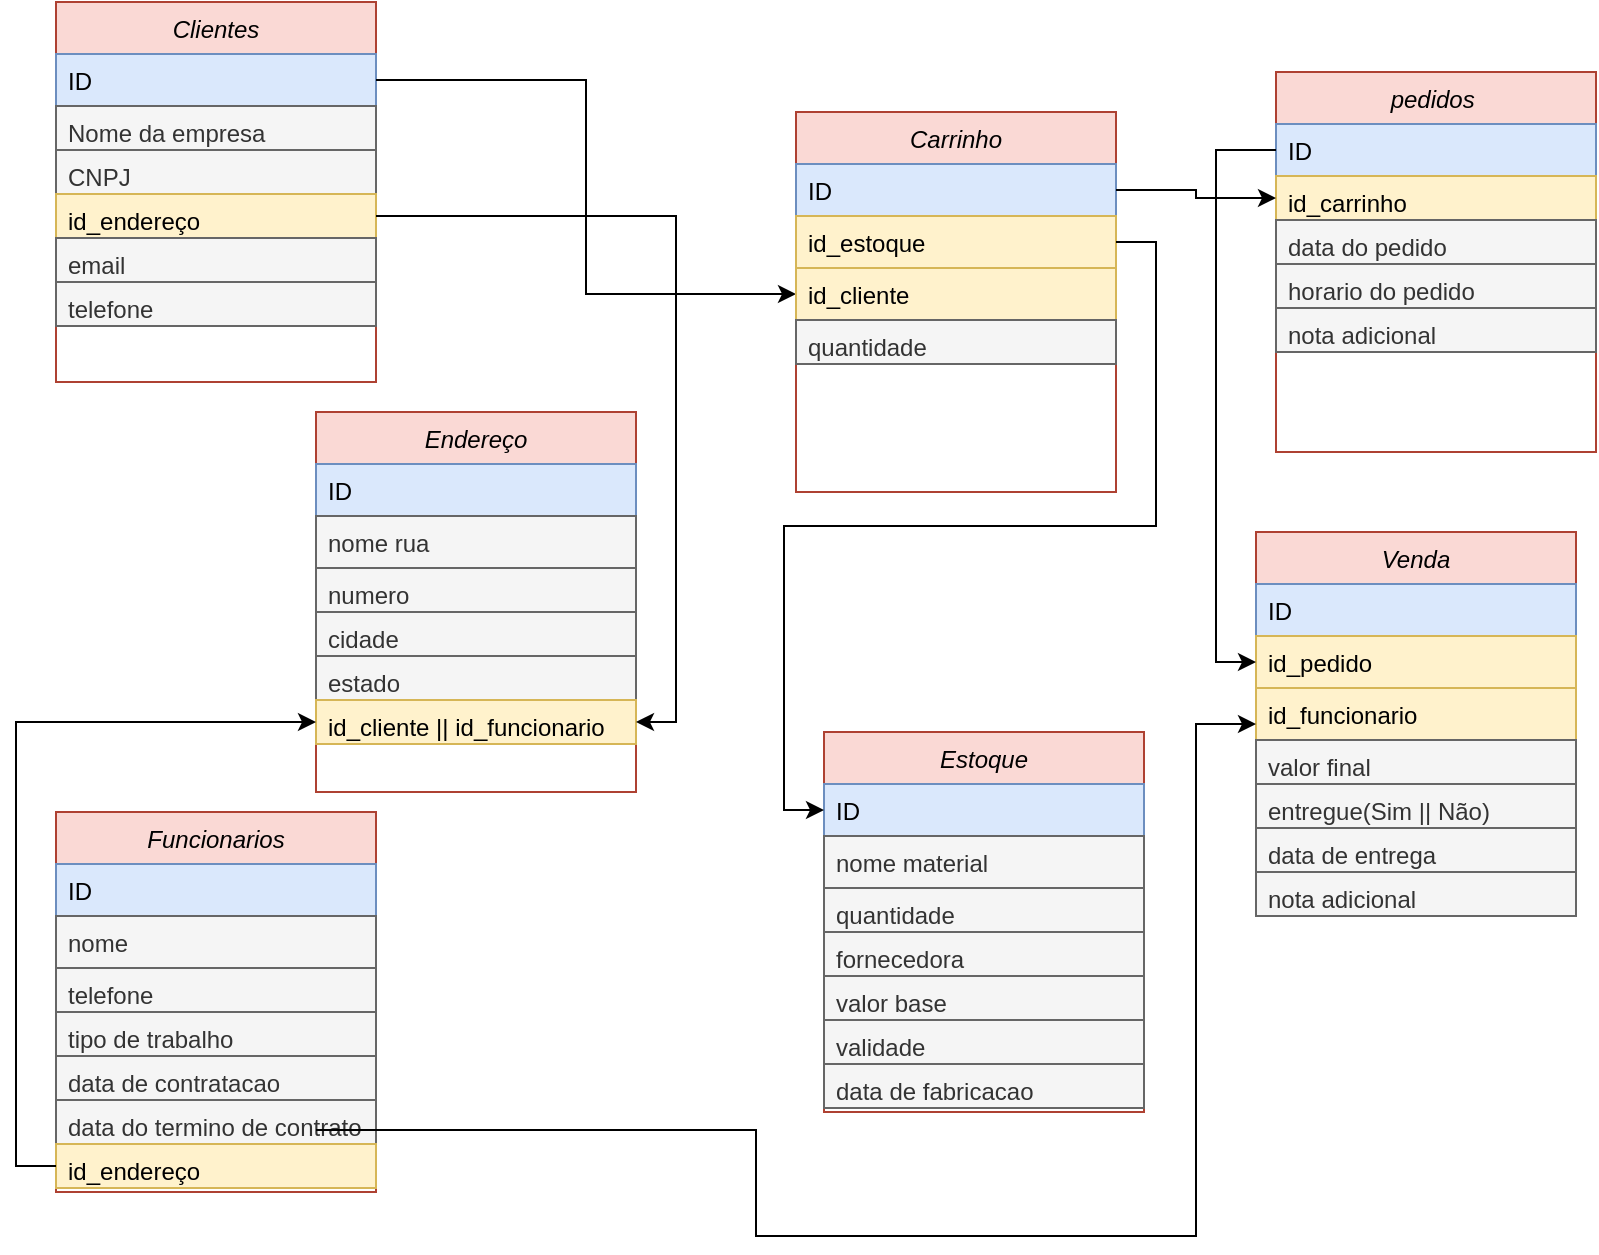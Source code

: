 <mxfile version="21.6.5" type="device">
  <diagram id="C5RBs43oDa-KdzZeNtuy" name="Page-1">
    <mxGraphModel dx="1114" dy="664" grid="1" gridSize="10" guides="1" tooltips="1" connect="1" arrows="1" fold="1" page="1" pageScale="1" pageWidth="827" pageHeight="1169" math="0" shadow="0">
      <root>
        <mxCell id="WIyWlLk6GJQsqaUBKTNV-0" />
        <mxCell id="WIyWlLk6GJQsqaUBKTNV-1" parent="WIyWlLk6GJQsqaUBKTNV-0" />
        <mxCell id="hbyija0YCLgtKDK6xg1o-0" value="pedidos " style="swimlane;fontStyle=2;align=center;verticalAlign=top;childLayout=stackLayout;horizontal=1;startSize=26;horizontalStack=0;resizeParent=1;resizeLast=0;collapsible=1;marginBottom=0;rounded=0;shadow=0;strokeWidth=1;fillColor=#fad9d5;strokeColor=#ae4132;" vertex="1" parent="WIyWlLk6GJQsqaUBKTNV-1">
          <mxGeometry x="640" y="50" width="160" height="190" as="geometry">
            <mxRectangle x="230" y="140" width="160" height="26" as="alternateBounds" />
          </mxGeometry>
        </mxCell>
        <mxCell id="hbyija0YCLgtKDK6xg1o-1" value="ID" style="text;align=left;verticalAlign=top;spacingLeft=4;spacingRight=4;overflow=hidden;rotatable=0;points=[[0,0.5],[1,0.5]];portConstraint=eastwest;fillColor=#dae8fc;strokeColor=#6c8ebf;" vertex="1" parent="hbyija0YCLgtKDK6xg1o-0">
          <mxGeometry y="26" width="160" height="26" as="geometry" />
        </mxCell>
        <mxCell id="hbyija0YCLgtKDK6xg1o-4" value="id_carrinho" style="text;align=left;verticalAlign=top;spacingLeft=4;spacingRight=4;overflow=hidden;rotatable=0;points=[[0,0.5],[1,0.5]];portConstraint=eastwest;rounded=0;shadow=0;html=0;fillColor=#fff2cc;strokeColor=#d6b656;" vertex="1" parent="hbyija0YCLgtKDK6xg1o-0">
          <mxGeometry y="52" width="160" height="22" as="geometry" />
        </mxCell>
        <mxCell id="hbyija0YCLgtKDK6xg1o-5" value="data do pedido" style="text;align=left;verticalAlign=top;spacingLeft=4;spacingRight=4;overflow=hidden;rotatable=0;points=[[0,0.5],[1,0.5]];portConstraint=eastwest;rounded=0;shadow=0;html=0;fillColor=#f5f5f5;fontColor=#333333;strokeColor=#666666;" vertex="1" parent="hbyija0YCLgtKDK6xg1o-0">
          <mxGeometry y="74" width="160" height="22" as="geometry" />
        </mxCell>
        <mxCell id="hbyija0YCLgtKDK6xg1o-6" value="horario do pedido" style="text;align=left;verticalAlign=top;spacingLeft=4;spacingRight=4;overflow=hidden;rotatable=0;points=[[0,0.5],[1,0.5]];portConstraint=eastwest;rounded=0;shadow=0;html=0;fillColor=#f5f5f5;fontColor=#333333;strokeColor=#666666;" vertex="1" parent="hbyija0YCLgtKDK6xg1o-0">
          <mxGeometry y="96" width="160" height="22" as="geometry" />
        </mxCell>
        <mxCell id="hbyija0YCLgtKDK6xg1o-68" value="nota adicional" style="text;align=left;verticalAlign=top;spacingLeft=4;spacingRight=4;overflow=hidden;rotatable=0;points=[[0,0.5],[1,0.5]];portConstraint=eastwest;rounded=0;shadow=0;html=0;fillColor=#f5f5f5;fontColor=#333333;strokeColor=#666666;" vertex="1" parent="hbyija0YCLgtKDK6xg1o-0">
          <mxGeometry y="118" width="160" height="22" as="geometry" />
        </mxCell>
        <mxCell id="hbyija0YCLgtKDK6xg1o-7" value="Estoque" style="swimlane;fontStyle=2;align=center;verticalAlign=top;childLayout=stackLayout;horizontal=1;startSize=26;horizontalStack=0;resizeParent=1;resizeLast=0;collapsible=1;marginBottom=0;rounded=0;shadow=0;strokeWidth=1;fillColor=#fad9d5;strokeColor=#ae4132;" vertex="1" parent="WIyWlLk6GJQsqaUBKTNV-1">
          <mxGeometry x="414" y="380" width="160" height="190" as="geometry">
            <mxRectangle x="230" y="140" width="160" height="26" as="alternateBounds" />
          </mxGeometry>
        </mxCell>
        <mxCell id="hbyija0YCLgtKDK6xg1o-8" value="ID" style="text;align=left;verticalAlign=top;spacingLeft=4;spacingRight=4;overflow=hidden;rotatable=0;points=[[0,0.5],[1,0.5]];portConstraint=eastwest;fillColor=#dae8fc;strokeColor=#6c8ebf;" vertex="1" parent="hbyija0YCLgtKDK6xg1o-7">
          <mxGeometry y="26" width="160" height="26" as="geometry" />
        </mxCell>
        <mxCell id="hbyija0YCLgtKDK6xg1o-9" value="nome material" style="text;align=left;verticalAlign=top;spacingLeft=4;spacingRight=4;overflow=hidden;rotatable=0;points=[[0,0.5],[1,0.5]];portConstraint=eastwest;rounded=0;shadow=0;html=0;fillColor=#f5f5f5;strokeColor=#666666;fontColor=#333333;" vertex="1" parent="hbyija0YCLgtKDK6xg1o-7">
          <mxGeometry y="52" width="160" height="26" as="geometry" />
        </mxCell>
        <mxCell id="hbyija0YCLgtKDK6xg1o-10" value="quantidade" style="text;align=left;verticalAlign=top;spacingLeft=4;spacingRight=4;overflow=hidden;rotatable=0;points=[[0,0.5],[1,0.5]];portConstraint=eastwest;rounded=0;shadow=0;html=0;fillColor=#f5f5f5;strokeColor=#666666;fontColor=#333333;" vertex="1" parent="hbyija0YCLgtKDK6xg1o-7">
          <mxGeometry y="78" width="160" height="22" as="geometry" />
        </mxCell>
        <mxCell id="hbyija0YCLgtKDK6xg1o-11" value="fornecedora" style="text;align=left;verticalAlign=top;spacingLeft=4;spacingRight=4;overflow=hidden;rotatable=0;points=[[0,0.5],[1,0.5]];portConstraint=eastwest;rounded=0;shadow=0;html=0;fillColor=#f5f5f5;fontColor=#333333;strokeColor=#666666;" vertex="1" parent="hbyija0YCLgtKDK6xg1o-7">
          <mxGeometry y="100" width="160" height="22" as="geometry" />
        </mxCell>
        <mxCell id="hbyija0YCLgtKDK6xg1o-12" value="valor base" style="text;align=left;verticalAlign=top;spacingLeft=4;spacingRight=4;overflow=hidden;rotatable=0;points=[[0,0.5],[1,0.5]];portConstraint=eastwest;rounded=0;shadow=0;html=0;fillColor=#f5f5f5;fontColor=#333333;strokeColor=#666666;" vertex="1" parent="hbyija0YCLgtKDK6xg1o-7">
          <mxGeometry y="122" width="160" height="22" as="geometry" />
        </mxCell>
        <mxCell id="hbyija0YCLgtKDK6xg1o-13" value="validade" style="text;align=left;verticalAlign=top;spacingLeft=4;spacingRight=4;overflow=hidden;rotatable=0;points=[[0,0.5],[1,0.5]];portConstraint=eastwest;rounded=0;shadow=0;html=0;fillColor=#f5f5f5;fontColor=#333333;strokeColor=#666666;" vertex="1" parent="hbyija0YCLgtKDK6xg1o-7">
          <mxGeometry y="144" width="160" height="22" as="geometry" />
        </mxCell>
        <mxCell id="hbyija0YCLgtKDK6xg1o-51" value="data de fabricacao" style="text;align=left;verticalAlign=top;spacingLeft=4;spacingRight=4;overflow=hidden;rotatable=0;points=[[0,0.5],[1,0.5]];portConstraint=eastwest;rounded=0;shadow=0;html=0;fillColor=#f5f5f5;fontColor=#333333;strokeColor=#666666;" vertex="1" parent="hbyija0YCLgtKDK6xg1o-7">
          <mxGeometry y="166" width="160" height="22" as="geometry" />
        </mxCell>
        <mxCell id="hbyija0YCLgtKDK6xg1o-14" value="Funcionarios" style="swimlane;fontStyle=2;align=center;verticalAlign=top;childLayout=stackLayout;horizontal=1;startSize=26;horizontalStack=0;resizeParent=1;resizeLast=0;collapsible=1;marginBottom=0;rounded=0;shadow=0;strokeWidth=1;fillColor=#fad9d5;strokeColor=#ae4132;" vertex="1" parent="WIyWlLk6GJQsqaUBKTNV-1">
          <mxGeometry x="30" y="420" width="160" height="190" as="geometry">
            <mxRectangle x="230" y="140" width="160" height="26" as="alternateBounds" />
          </mxGeometry>
        </mxCell>
        <mxCell id="hbyija0YCLgtKDK6xg1o-15" value="ID" style="text;align=left;verticalAlign=top;spacingLeft=4;spacingRight=4;overflow=hidden;rotatable=0;points=[[0,0.5],[1,0.5]];portConstraint=eastwest;fillColor=#dae8fc;strokeColor=#6c8ebf;" vertex="1" parent="hbyija0YCLgtKDK6xg1o-14">
          <mxGeometry y="26" width="160" height="26" as="geometry" />
        </mxCell>
        <mxCell id="hbyija0YCLgtKDK6xg1o-16" value="nome" style="text;align=left;verticalAlign=top;spacingLeft=4;spacingRight=4;overflow=hidden;rotatable=0;points=[[0,0.5],[1,0.5]];portConstraint=eastwest;rounded=0;shadow=0;html=0;fillColor=#f5f5f5;strokeColor=#666666;fontColor=#333333;" vertex="1" parent="hbyija0YCLgtKDK6xg1o-14">
          <mxGeometry y="52" width="160" height="26" as="geometry" />
        </mxCell>
        <mxCell id="hbyija0YCLgtKDK6xg1o-17" value="telefone" style="text;align=left;verticalAlign=top;spacingLeft=4;spacingRight=4;overflow=hidden;rotatable=0;points=[[0,0.5],[1,0.5]];portConstraint=eastwest;rounded=0;shadow=0;html=0;fillColor=#f5f5f5;strokeColor=#666666;fontColor=#333333;" vertex="1" parent="hbyija0YCLgtKDK6xg1o-14">
          <mxGeometry y="78" width="160" height="22" as="geometry" />
        </mxCell>
        <mxCell id="hbyija0YCLgtKDK6xg1o-18" value="tipo de trabalho" style="text;align=left;verticalAlign=top;spacingLeft=4;spacingRight=4;overflow=hidden;rotatable=0;points=[[0,0.5],[1,0.5]];portConstraint=eastwest;rounded=0;shadow=0;html=0;fillColor=#f5f5f5;strokeColor=#666666;fontColor=#333333;" vertex="1" parent="hbyija0YCLgtKDK6xg1o-14">
          <mxGeometry y="100" width="160" height="22" as="geometry" />
        </mxCell>
        <mxCell id="hbyija0YCLgtKDK6xg1o-19" value="data de contratacao" style="text;align=left;verticalAlign=top;spacingLeft=4;spacingRight=4;overflow=hidden;rotatable=0;points=[[0,0.5],[1,0.5]];portConstraint=eastwest;rounded=0;shadow=0;html=0;fillColor=#f5f5f5;strokeColor=#666666;fontColor=#333333;" vertex="1" parent="hbyija0YCLgtKDK6xg1o-14">
          <mxGeometry y="122" width="160" height="22" as="geometry" />
        </mxCell>
        <mxCell id="hbyija0YCLgtKDK6xg1o-20" value="data do termino de contrato" style="text;align=left;verticalAlign=top;spacingLeft=4;spacingRight=4;overflow=hidden;rotatable=0;points=[[0,0.5],[1,0.5]];portConstraint=eastwest;rounded=0;shadow=0;html=0;fillColor=#f5f5f5;fontColor=#333333;strokeColor=#666666;" vertex="1" parent="hbyija0YCLgtKDK6xg1o-14">
          <mxGeometry y="144" width="160" height="22" as="geometry" />
        </mxCell>
        <mxCell id="hbyija0YCLgtKDK6xg1o-53" value="id_endereço" style="text;align=left;verticalAlign=top;spacingLeft=4;spacingRight=4;overflow=hidden;rotatable=0;points=[[0,0.5],[1,0.5]];portConstraint=eastwest;rounded=0;shadow=0;html=0;fillColor=#fff2cc;strokeColor=#d6b656;" vertex="1" parent="hbyija0YCLgtKDK6xg1o-14">
          <mxGeometry y="166" width="160" height="22" as="geometry" />
        </mxCell>
        <mxCell id="hbyija0YCLgtKDK6xg1o-21" value="Clientes" style="swimlane;fontStyle=2;align=center;verticalAlign=top;childLayout=stackLayout;horizontal=1;startSize=26;horizontalStack=0;resizeParent=1;resizeLast=0;collapsible=1;marginBottom=0;rounded=0;shadow=0;strokeWidth=1;fillColor=#fad9d5;strokeColor=#ae4132;" vertex="1" parent="WIyWlLk6GJQsqaUBKTNV-1">
          <mxGeometry x="30" y="15" width="160" height="190" as="geometry">
            <mxRectangle x="230" y="140" width="160" height="26" as="alternateBounds" />
          </mxGeometry>
        </mxCell>
        <mxCell id="hbyija0YCLgtKDK6xg1o-22" value="ID" style="text;align=left;verticalAlign=top;spacingLeft=4;spacingRight=4;overflow=hidden;rotatable=0;points=[[0,0.5],[1,0.5]];portConstraint=eastwest;fillColor=#dae8fc;strokeColor=#6c8ebf;" vertex="1" parent="hbyija0YCLgtKDK6xg1o-21">
          <mxGeometry y="26" width="160" height="26" as="geometry" />
        </mxCell>
        <mxCell id="hbyija0YCLgtKDK6xg1o-26" value="Nome da empresa" style="text;align=left;verticalAlign=top;spacingLeft=4;spacingRight=4;overflow=hidden;rotatable=0;points=[[0,0.5],[1,0.5]];portConstraint=eastwest;rounded=0;shadow=0;html=0;fillColor=#f5f5f5;fontColor=#333333;strokeColor=#666666;" vertex="1" parent="hbyija0YCLgtKDK6xg1o-21">
          <mxGeometry y="52" width="160" height="22" as="geometry" />
        </mxCell>
        <mxCell id="hbyija0YCLgtKDK6xg1o-34" value="CNPJ" style="text;align=left;verticalAlign=top;spacingLeft=4;spacingRight=4;overflow=hidden;rotatable=0;points=[[0,0.5],[1,0.5]];portConstraint=eastwest;rounded=0;shadow=0;html=0;fillColor=#f5f5f5;fontColor=#333333;strokeColor=#666666;" vertex="1" parent="hbyija0YCLgtKDK6xg1o-21">
          <mxGeometry y="74" width="160" height="22" as="geometry" />
        </mxCell>
        <mxCell id="hbyija0YCLgtKDK6xg1o-35" value="id_endereço" style="text;align=left;verticalAlign=top;spacingLeft=4;spacingRight=4;overflow=hidden;rotatable=0;points=[[0,0.5],[1,0.5]];portConstraint=eastwest;rounded=0;shadow=0;html=0;fillColor=#fff2cc;strokeColor=#d6b656;" vertex="1" parent="hbyija0YCLgtKDK6xg1o-21">
          <mxGeometry y="96" width="160" height="22" as="geometry" />
        </mxCell>
        <mxCell id="hbyija0YCLgtKDK6xg1o-43" value="email" style="text;align=left;verticalAlign=top;spacingLeft=4;spacingRight=4;overflow=hidden;rotatable=0;points=[[0,0.5],[1,0.5]];portConstraint=eastwest;rounded=0;shadow=0;html=0;fillColor=#f5f5f5;fontColor=#333333;strokeColor=#666666;" vertex="1" parent="hbyija0YCLgtKDK6xg1o-21">
          <mxGeometry y="118" width="160" height="22" as="geometry" />
        </mxCell>
        <mxCell id="hbyija0YCLgtKDK6xg1o-50" value="telefone" style="text;align=left;verticalAlign=top;spacingLeft=4;spacingRight=4;overflow=hidden;rotatable=0;points=[[0,0.5],[1,0.5]];portConstraint=eastwest;rounded=0;shadow=0;html=0;fillColor=#f5f5f5;fontColor=#333333;strokeColor=#666666;" vertex="1" parent="hbyija0YCLgtKDK6xg1o-21">
          <mxGeometry y="140" width="160" height="22" as="geometry" />
        </mxCell>
        <mxCell id="hbyija0YCLgtKDK6xg1o-28" value="Venda" style="swimlane;fontStyle=2;align=center;verticalAlign=top;childLayout=stackLayout;horizontal=1;startSize=26;horizontalStack=0;resizeParent=1;resizeLast=0;collapsible=1;marginBottom=0;rounded=0;shadow=0;strokeWidth=1;fillColor=#fad9d5;strokeColor=#ae4132;" vertex="1" parent="WIyWlLk6GJQsqaUBKTNV-1">
          <mxGeometry x="630" y="280" width="160" height="192" as="geometry">
            <mxRectangle x="230" y="140" width="160" height="26" as="alternateBounds" />
          </mxGeometry>
        </mxCell>
        <mxCell id="hbyija0YCLgtKDK6xg1o-29" value="ID" style="text;align=left;verticalAlign=top;spacingLeft=4;spacingRight=4;overflow=hidden;rotatable=0;points=[[0,0.5],[1,0.5]];portConstraint=eastwest;fillColor=#dae8fc;strokeColor=#6c8ebf;" vertex="1" parent="hbyija0YCLgtKDK6xg1o-28">
          <mxGeometry y="26" width="160" height="26" as="geometry" />
        </mxCell>
        <mxCell id="hbyija0YCLgtKDK6xg1o-30" value="id_pedido" style="text;align=left;verticalAlign=top;spacingLeft=4;spacingRight=4;overflow=hidden;rotatable=0;points=[[0,0.5],[1,0.5]];portConstraint=eastwest;rounded=0;shadow=0;html=0;fillColor=#fff2cc;strokeColor=#d6b656;" vertex="1" parent="hbyija0YCLgtKDK6xg1o-28">
          <mxGeometry y="52" width="160" height="26" as="geometry" />
        </mxCell>
        <mxCell id="hbyija0YCLgtKDK6xg1o-55" value="id_funcionario" style="text;align=left;verticalAlign=top;spacingLeft=4;spacingRight=4;overflow=hidden;rotatable=0;points=[[0,0.5],[1,0.5]];portConstraint=eastwest;rounded=0;shadow=0;html=0;fillColor=#fff2cc;strokeColor=#d6b656;" vertex="1" parent="hbyija0YCLgtKDK6xg1o-28">
          <mxGeometry y="78" width="160" height="26" as="geometry" />
        </mxCell>
        <mxCell id="hbyija0YCLgtKDK6xg1o-32" value="valor final" style="text;align=left;verticalAlign=top;spacingLeft=4;spacingRight=4;overflow=hidden;rotatable=0;points=[[0,0.5],[1,0.5]];portConstraint=eastwest;rounded=0;shadow=0;html=0;fillColor=#f5f5f5;fontColor=#333333;strokeColor=#666666;" vertex="1" parent="hbyija0YCLgtKDK6xg1o-28">
          <mxGeometry y="104" width="160" height="22" as="geometry" />
        </mxCell>
        <mxCell id="hbyija0YCLgtKDK6xg1o-33" value="entregue(Sim || Não)" style="text;align=left;verticalAlign=top;spacingLeft=4;spacingRight=4;overflow=hidden;rotatable=0;points=[[0,0.5],[1,0.5]];portConstraint=eastwest;rounded=0;shadow=0;html=0;fillColor=#f5f5f5;fontColor=#333333;strokeColor=#666666;" vertex="1" parent="hbyija0YCLgtKDK6xg1o-28">
          <mxGeometry y="126" width="160" height="22" as="geometry" />
        </mxCell>
        <mxCell id="hbyija0YCLgtKDK6xg1o-31" value="data de entrega" style="text;align=left;verticalAlign=top;spacingLeft=4;spacingRight=4;overflow=hidden;rotatable=0;points=[[0,0.5],[1,0.5]];portConstraint=eastwest;rounded=0;shadow=0;html=0;fillColor=#f5f5f5;fontColor=#333333;strokeColor=#666666;" vertex="1" parent="hbyija0YCLgtKDK6xg1o-28">
          <mxGeometry y="148" width="160" height="22" as="geometry" />
        </mxCell>
        <mxCell id="hbyija0YCLgtKDK6xg1o-56" value="nota adicional" style="text;align=left;verticalAlign=top;spacingLeft=4;spacingRight=4;overflow=hidden;rotatable=0;points=[[0,0.5],[1,0.5]];portConstraint=eastwest;rounded=0;shadow=0;html=0;fillColor=#f5f5f5;fontColor=#333333;strokeColor=#666666;" vertex="1" parent="hbyija0YCLgtKDK6xg1o-28">
          <mxGeometry y="170" width="160" height="22" as="geometry" />
        </mxCell>
        <mxCell id="hbyija0YCLgtKDK6xg1o-36" value="Endereço" style="swimlane;fontStyle=2;align=center;verticalAlign=top;childLayout=stackLayout;horizontal=1;startSize=26;horizontalStack=0;resizeParent=1;resizeLast=0;collapsible=1;marginBottom=0;rounded=0;shadow=0;strokeWidth=1;fillColor=#fad9d5;strokeColor=#ae4132;" vertex="1" parent="WIyWlLk6GJQsqaUBKTNV-1">
          <mxGeometry x="160" y="220" width="160" height="190" as="geometry">
            <mxRectangle x="230" y="140" width="160" height="26" as="alternateBounds" />
          </mxGeometry>
        </mxCell>
        <mxCell id="hbyija0YCLgtKDK6xg1o-37" value="ID" style="text;align=left;verticalAlign=top;spacingLeft=4;spacingRight=4;overflow=hidden;rotatable=0;points=[[0,0.5],[1,0.5]];portConstraint=eastwest;fillColor=#dae8fc;strokeColor=#6c8ebf;" vertex="1" parent="hbyija0YCLgtKDK6xg1o-36">
          <mxGeometry y="26" width="160" height="26" as="geometry" />
        </mxCell>
        <mxCell id="hbyija0YCLgtKDK6xg1o-38" value="nome rua" style="text;align=left;verticalAlign=top;spacingLeft=4;spacingRight=4;overflow=hidden;rotatable=0;points=[[0,0.5],[1,0.5]];portConstraint=eastwest;rounded=0;shadow=0;html=0;fillColor=#f5f5f5;fontColor=#333333;strokeColor=#666666;" vertex="1" parent="hbyija0YCLgtKDK6xg1o-36">
          <mxGeometry y="52" width="160" height="26" as="geometry" />
        </mxCell>
        <mxCell id="hbyija0YCLgtKDK6xg1o-39" value="numero " style="text;align=left;verticalAlign=top;spacingLeft=4;spacingRight=4;overflow=hidden;rotatable=0;points=[[0,0.5],[1,0.5]];portConstraint=eastwest;rounded=0;shadow=0;html=0;fillColor=#f5f5f5;fontColor=#333333;strokeColor=#666666;" vertex="1" parent="hbyija0YCLgtKDK6xg1o-36">
          <mxGeometry y="78" width="160" height="22" as="geometry" />
        </mxCell>
        <mxCell id="hbyija0YCLgtKDK6xg1o-40" value="cidade" style="text;align=left;verticalAlign=top;spacingLeft=4;spacingRight=4;overflow=hidden;rotatable=0;points=[[0,0.5],[1,0.5]];portConstraint=eastwest;rounded=0;shadow=0;html=0;fillColor=#f5f5f5;fontColor=#333333;strokeColor=#666666;" vertex="1" parent="hbyija0YCLgtKDK6xg1o-36">
          <mxGeometry y="100" width="160" height="22" as="geometry" />
        </mxCell>
        <mxCell id="hbyija0YCLgtKDK6xg1o-41" value="estado    " style="text;align=left;verticalAlign=top;spacingLeft=4;spacingRight=4;overflow=hidden;rotatable=0;points=[[0,0.5],[1,0.5]];portConstraint=eastwest;rounded=0;shadow=0;html=0;fillColor=#f5f5f5;fontColor=#333333;strokeColor=#666666;" vertex="1" parent="hbyija0YCLgtKDK6xg1o-36">
          <mxGeometry y="122" width="160" height="22" as="geometry" />
        </mxCell>
        <mxCell id="hbyija0YCLgtKDK6xg1o-54" value="id_cliente || id_funcionario" style="text;align=left;verticalAlign=top;spacingLeft=4;spacingRight=4;overflow=hidden;rotatable=0;points=[[0,0.5],[1,0.5]];portConstraint=eastwest;rounded=0;shadow=0;html=0;fillColor=#fff2cc;strokeColor=#d6b656;" vertex="1" parent="hbyija0YCLgtKDK6xg1o-36">
          <mxGeometry y="144" width="160" height="22" as="geometry" />
        </mxCell>
        <mxCell id="hbyija0YCLgtKDK6xg1o-61" style="edgeStyle=orthogonalEdgeStyle;rounded=0;orthogonalLoop=1;jettySize=auto;html=1;exitX=1;exitY=0.5;exitDx=0;exitDy=0;" edge="1" parent="WIyWlLk6GJQsqaUBKTNV-1" source="hbyija0YCLgtKDK6xg1o-22" target="hbyija0YCLgtKDK6xg1o-2">
          <mxGeometry relative="1" as="geometry" />
        </mxCell>
        <mxCell id="hbyija0YCLgtKDK6xg1o-62" style="edgeStyle=orthogonalEdgeStyle;rounded=0;orthogonalLoop=1;jettySize=auto;html=1;exitX=1;exitY=0.5;exitDx=0;exitDy=0;entryX=1;entryY=0.5;entryDx=0;entryDy=0;" edge="1" parent="WIyWlLk6GJQsqaUBKTNV-1" source="hbyija0YCLgtKDK6xg1o-35" target="hbyija0YCLgtKDK6xg1o-54">
          <mxGeometry relative="1" as="geometry" />
        </mxCell>
        <mxCell id="hbyija0YCLgtKDK6xg1o-63" style="edgeStyle=orthogonalEdgeStyle;rounded=0;orthogonalLoop=1;jettySize=auto;html=1;exitX=0;exitY=0.5;exitDx=0;exitDy=0;entryX=0;entryY=0.5;entryDx=0;entryDy=0;" edge="1" parent="WIyWlLk6GJQsqaUBKTNV-1" source="hbyija0YCLgtKDK6xg1o-53" target="hbyija0YCLgtKDK6xg1o-54">
          <mxGeometry relative="1" as="geometry" />
        </mxCell>
        <mxCell id="hbyija0YCLgtKDK6xg1o-67" style="edgeStyle=orthogonalEdgeStyle;rounded=0;orthogonalLoop=1;jettySize=auto;html=1;exitX=0;exitY=0.5;exitDx=0;exitDy=0;entryX=0;entryY=0.5;entryDx=0;entryDy=0;" edge="1" parent="WIyWlLk6GJQsqaUBKTNV-1" source="hbyija0YCLgtKDK6xg1o-1" target="hbyija0YCLgtKDK6xg1o-30">
          <mxGeometry relative="1" as="geometry" />
        </mxCell>
        <mxCell id="hbyija0YCLgtKDK6xg1o-69" value="Carrinho" style="swimlane;fontStyle=2;align=center;verticalAlign=top;childLayout=stackLayout;horizontal=1;startSize=26;horizontalStack=0;resizeParent=1;resizeLast=0;collapsible=1;marginBottom=0;rounded=0;shadow=0;strokeWidth=1;fillColor=#fad9d5;strokeColor=#ae4132;" vertex="1" parent="WIyWlLk6GJQsqaUBKTNV-1">
          <mxGeometry x="400" y="70" width="160" height="190" as="geometry">
            <mxRectangle x="230" y="140" width="160" height="26" as="alternateBounds" />
          </mxGeometry>
        </mxCell>
        <mxCell id="hbyija0YCLgtKDK6xg1o-70" value="ID" style="text;align=left;verticalAlign=top;spacingLeft=4;spacingRight=4;overflow=hidden;rotatable=0;points=[[0,0.5],[1,0.5]];portConstraint=eastwest;fillColor=#dae8fc;strokeColor=#6c8ebf;" vertex="1" parent="hbyija0YCLgtKDK6xg1o-69">
          <mxGeometry y="26" width="160" height="26" as="geometry" />
        </mxCell>
        <mxCell id="hbyija0YCLgtKDK6xg1o-71" value="id_estoque" style="text;align=left;verticalAlign=top;spacingLeft=4;spacingRight=4;overflow=hidden;rotatable=0;points=[[0,0.5],[1,0.5]];portConstraint=eastwest;rounded=0;shadow=0;html=0;fillColor=#fff2cc;strokeColor=#d6b656;" vertex="1" parent="hbyija0YCLgtKDK6xg1o-69">
          <mxGeometry y="52" width="160" height="26" as="geometry" />
        </mxCell>
        <mxCell id="hbyija0YCLgtKDK6xg1o-2" value="id_cliente" style="text;align=left;verticalAlign=top;spacingLeft=4;spacingRight=4;overflow=hidden;rotatable=0;points=[[0,0.5],[1,0.5]];portConstraint=eastwest;rounded=0;shadow=0;html=0;fillColor=#fff2cc;strokeColor=#d6b656;" vertex="1" parent="hbyija0YCLgtKDK6xg1o-69">
          <mxGeometry y="78" width="160" height="26" as="geometry" />
        </mxCell>
        <mxCell id="hbyija0YCLgtKDK6xg1o-72" value="quantidade" style="text;align=left;verticalAlign=top;spacingLeft=4;spacingRight=4;overflow=hidden;rotatable=0;points=[[0,0.5],[1,0.5]];portConstraint=eastwest;rounded=0;shadow=0;html=0;fillColor=#f5f5f5;strokeColor=#666666;fontColor=#333333;" vertex="1" parent="hbyija0YCLgtKDK6xg1o-69">
          <mxGeometry y="104" width="160" height="22" as="geometry" />
        </mxCell>
        <mxCell id="hbyija0YCLgtKDK6xg1o-77" style="edgeStyle=orthogonalEdgeStyle;rounded=0;orthogonalLoop=1;jettySize=auto;html=1;entryX=0;entryY=0.5;entryDx=0;entryDy=0;" edge="1" parent="WIyWlLk6GJQsqaUBKTNV-1" source="hbyija0YCLgtKDK6xg1o-71" target="hbyija0YCLgtKDK6xg1o-8">
          <mxGeometry relative="1" as="geometry" />
        </mxCell>
        <mxCell id="hbyija0YCLgtKDK6xg1o-78" style="edgeStyle=orthogonalEdgeStyle;rounded=0;orthogonalLoop=1;jettySize=auto;html=1;exitX=1;exitY=0.5;exitDx=0;exitDy=0;" edge="1" parent="WIyWlLk6GJQsqaUBKTNV-1" source="hbyija0YCLgtKDK6xg1o-70" target="hbyija0YCLgtKDK6xg1o-4">
          <mxGeometry relative="1" as="geometry" />
        </mxCell>
        <mxCell id="hbyija0YCLgtKDK6xg1o-66" style="edgeStyle=orthogonalEdgeStyle;rounded=0;orthogonalLoop=1;jettySize=auto;html=1;entryX=0;entryY=0.5;entryDx=0;entryDy=0;" edge="1" parent="WIyWlLk6GJQsqaUBKTNV-1" target="hbyija0YCLgtKDK6xg1o-28">
          <mxGeometry relative="1" as="geometry">
            <mxPoint x="160" y="579" as="sourcePoint" />
            <mxPoint x="600" y="358" as="targetPoint" />
            <Array as="points">
              <mxPoint x="380" y="579" />
              <mxPoint x="380" y="632" />
              <mxPoint x="600" y="632" />
              <mxPoint x="600" y="376" />
            </Array>
          </mxGeometry>
        </mxCell>
      </root>
    </mxGraphModel>
  </diagram>
</mxfile>
